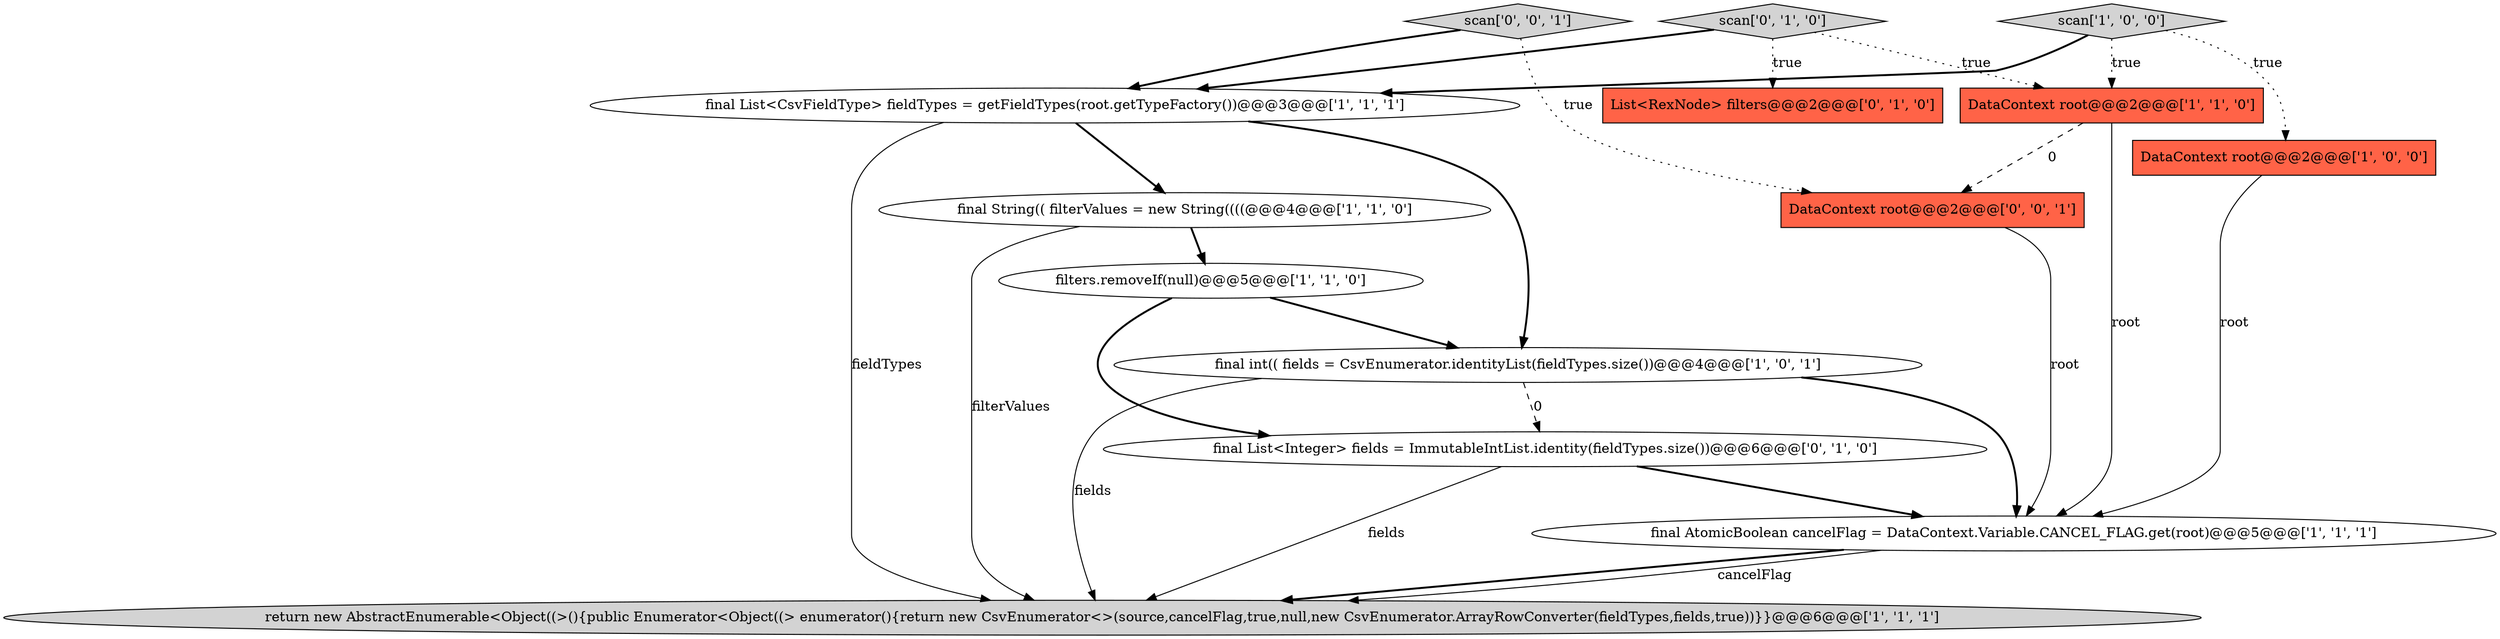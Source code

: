 digraph {
5 [style = filled, label = "final int(( fields = CsvEnumerator.identityList(fieldTypes.size())@@@4@@@['1', '0', '1']", fillcolor = white, shape = ellipse image = "AAA0AAABBB1BBB"];
12 [style = filled, label = "DataContext root@@@2@@@['0', '0', '1']", fillcolor = tomato, shape = box image = "AAA0AAABBB3BBB"];
13 [style = filled, label = "scan['0', '0', '1']", fillcolor = lightgray, shape = diamond image = "AAA0AAABBB3BBB"];
1 [style = filled, label = "final AtomicBoolean cancelFlag = DataContext.Variable.CANCEL_FLAG.get(root)@@@5@@@['1', '1', '1']", fillcolor = white, shape = ellipse image = "AAA0AAABBB1BBB"];
11 [style = filled, label = "final List<Integer> fields = ImmutableIntList.identity(fieldTypes.size())@@@6@@@['0', '1', '0']", fillcolor = white, shape = ellipse image = "AAA1AAABBB2BBB"];
8 [style = filled, label = "final String(( filterValues = new String((((@@@4@@@['1', '1', '0']", fillcolor = white, shape = ellipse image = "AAA0AAABBB1BBB"];
7 [style = filled, label = "filters.removeIf(null)@@@5@@@['1', '1', '0']", fillcolor = white, shape = ellipse image = "AAA0AAABBB1BBB"];
2 [style = filled, label = "scan['1', '0', '0']", fillcolor = lightgray, shape = diamond image = "AAA0AAABBB1BBB"];
4 [style = filled, label = "DataContext root@@@2@@@['1', '1', '0']", fillcolor = tomato, shape = box image = "AAA0AAABBB1BBB"];
9 [style = filled, label = "scan['0', '1', '0']", fillcolor = lightgray, shape = diamond image = "AAA0AAABBB2BBB"];
0 [style = filled, label = "final List<CsvFieldType> fieldTypes = getFieldTypes(root.getTypeFactory())@@@3@@@['1', '1', '1']", fillcolor = white, shape = ellipse image = "AAA0AAABBB1BBB"];
3 [style = filled, label = "DataContext root@@@2@@@['1', '0', '0']", fillcolor = tomato, shape = box image = "AAA0AAABBB1BBB"];
6 [style = filled, label = "return new AbstractEnumerable<Object((>(){public Enumerator<Object((> enumerator(){return new CsvEnumerator<>(source,cancelFlag,true,null,new CsvEnumerator.ArrayRowConverter(fieldTypes,fields,true))}}@@@6@@@['1', '1', '1']", fillcolor = lightgray, shape = ellipse image = "AAA0AAABBB1BBB"];
10 [style = filled, label = "List<RexNode> filters@@@2@@@['0', '1', '0']", fillcolor = tomato, shape = box image = "AAA0AAABBB2BBB"];
12->1 [style = solid, label="root"];
2->3 [style = dotted, label="true"];
2->4 [style = dotted, label="true"];
4->12 [style = dashed, label="0"];
13->0 [style = bold, label=""];
5->1 [style = bold, label=""];
11->6 [style = solid, label="fields"];
11->1 [style = bold, label=""];
0->8 [style = bold, label=""];
9->0 [style = bold, label=""];
8->6 [style = solid, label="filterValues"];
7->11 [style = bold, label=""];
1->6 [style = bold, label=""];
4->1 [style = solid, label="root"];
5->6 [style = solid, label="fields"];
9->10 [style = dotted, label="true"];
5->11 [style = dashed, label="0"];
3->1 [style = solid, label="root"];
9->4 [style = dotted, label="true"];
7->5 [style = bold, label=""];
8->7 [style = bold, label=""];
2->0 [style = bold, label=""];
1->6 [style = solid, label="cancelFlag"];
0->5 [style = bold, label=""];
13->12 [style = dotted, label="true"];
0->6 [style = solid, label="fieldTypes"];
}

